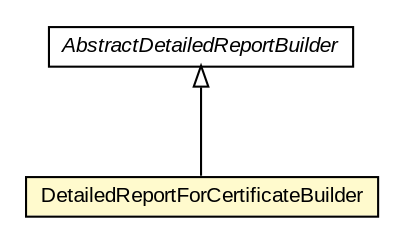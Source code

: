 #!/usr/local/bin/dot
#
# Class diagram 
# Generated by UMLGraph version R5_6-24-gf6e263 (http://www.umlgraph.org/)
#

digraph G {
	edge [fontname="arial",fontsize=10,labelfontname="arial",labelfontsize=10];
	node [fontname="arial",fontsize=10,shape=plaintext];
	nodesep=0.25;
	ranksep=0.5;
	// eu.europa.esig.dss.validation.executor.DetailedReportForCertificateBuilder
	c326814 [label=<<table title="eu.europa.esig.dss.validation.executor.DetailedReportForCertificateBuilder" border="0" cellborder="1" cellspacing="0" cellpadding="2" port="p" bgcolor="lemonChiffon" href="./DetailedReportForCertificateBuilder.html">
		<tr><td><table border="0" cellspacing="0" cellpadding="1">
<tr><td align="center" balign="center"> DetailedReportForCertificateBuilder </td></tr>
		</table></td></tr>
		</table>>, URL="./DetailedReportForCertificateBuilder.html", fontname="arial", fontcolor="black", fontsize=10.0];
	// eu.europa.esig.dss.validation.executor.AbstractDetailedReportBuilder
	c326818 [label=<<table title="eu.europa.esig.dss.validation.executor.AbstractDetailedReportBuilder" border="0" cellborder="1" cellspacing="0" cellpadding="2" port="p" href="./AbstractDetailedReportBuilder.html">
		<tr><td><table border="0" cellspacing="0" cellpadding="1">
<tr><td align="center" balign="center"><font face="arial italic"> AbstractDetailedReportBuilder </font></td></tr>
		</table></td></tr>
		</table>>, URL="./AbstractDetailedReportBuilder.html", fontname="arial", fontcolor="black", fontsize=10.0];
	//eu.europa.esig.dss.validation.executor.DetailedReportForCertificateBuilder extends eu.europa.esig.dss.validation.executor.AbstractDetailedReportBuilder
	c326818:p -> c326814:p [dir=back,arrowtail=empty];
}

